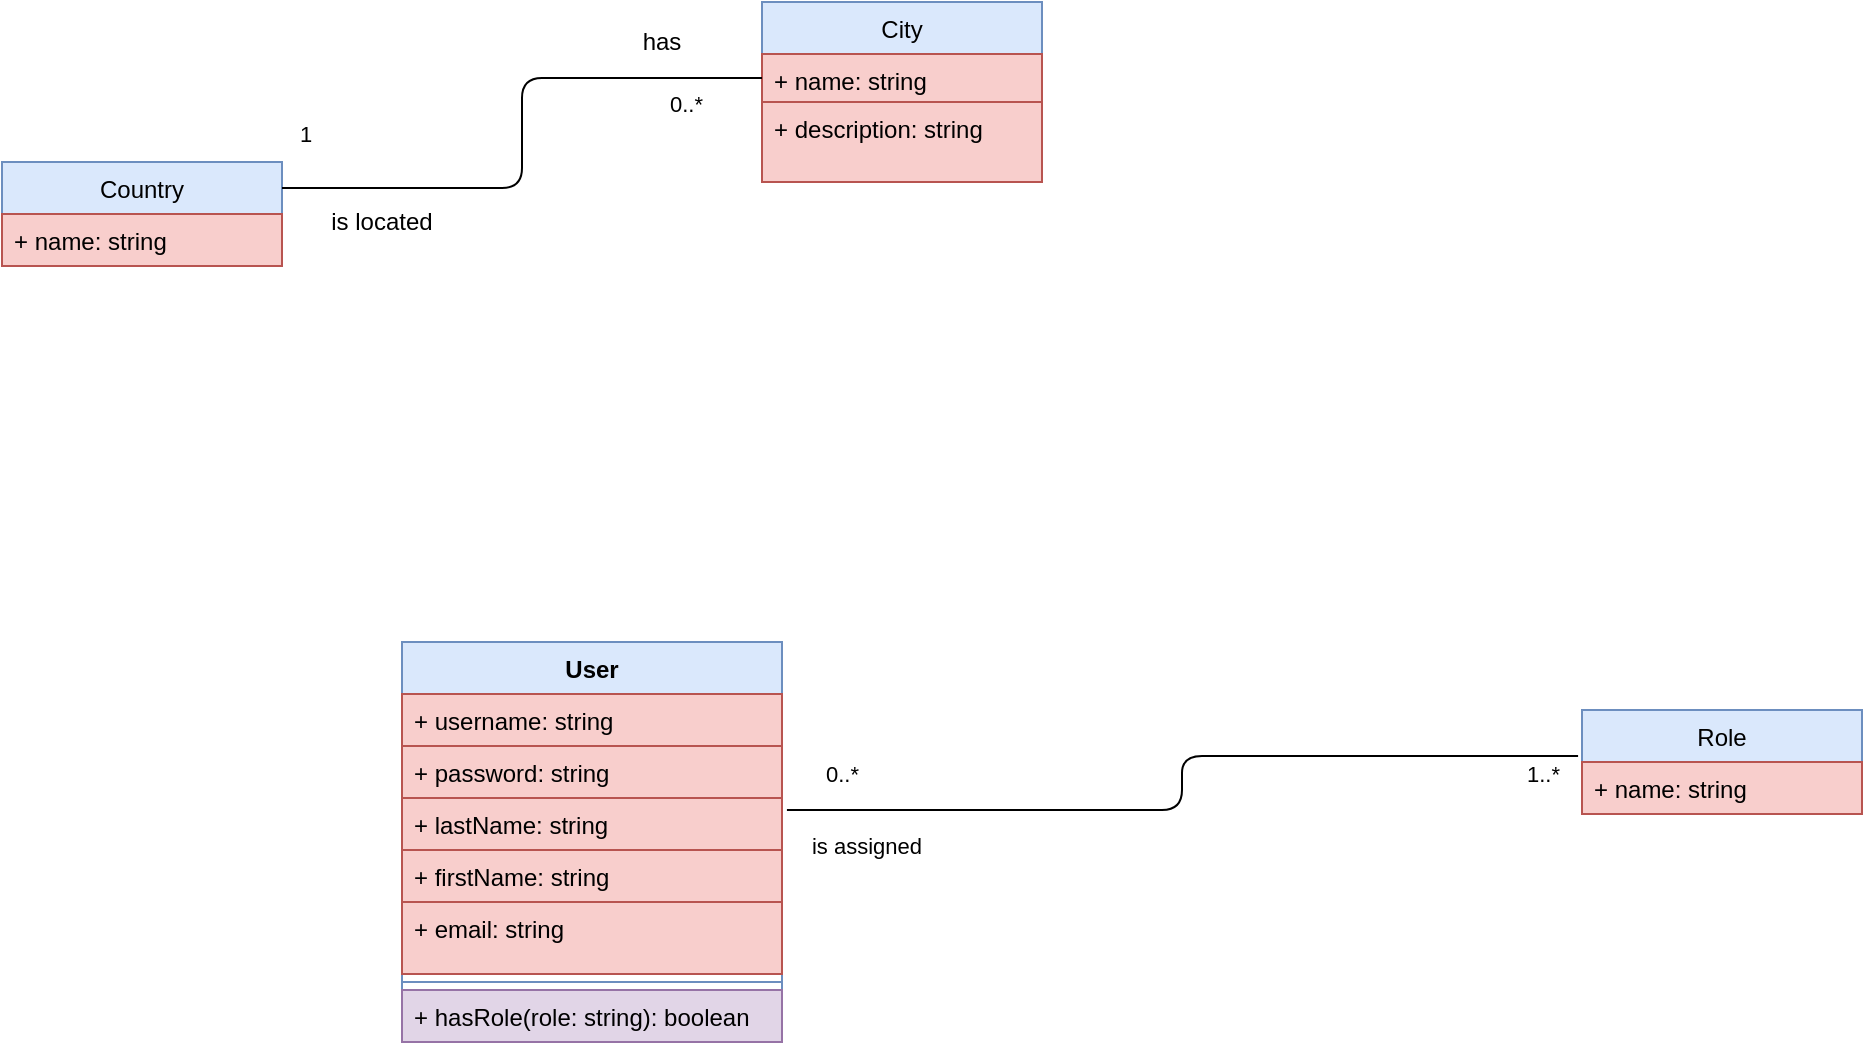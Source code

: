 <mxfile version="14.5.1" type="device"><diagram name="Page-1" id="6133507b-19e7-1e82-6fc7-422aa6c4b21f"><mxGraphModel dx="1350" dy="816" grid="1" gridSize="10" guides="1" tooltips="1" connect="1" arrows="1" fold="1" page="1" pageScale="1" pageWidth="1100" pageHeight="850" background="#ffffff" math="0" shadow="0"><root><mxCell id="0"/><mxCell id="1" parent="0"/><mxCell id="9Bm2r_O9k2Ez0bSnaOMH-4" value="Country" style="swimlane;fontStyle=0;childLayout=stackLayout;horizontal=1;startSize=26;fillColor=#dae8fc;horizontalStack=0;resizeParent=1;resizeParentMax=0;resizeLast=0;collapsible=1;marginBottom=0;strokeColor=#6c8ebf;" parent="1" vertex="1"><mxGeometry x="150" y="110" width="140" height="52" as="geometry"/></mxCell><mxCell id="9Bm2r_O9k2Ez0bSnaOMH-5" value="+ name: string" style="text;strokeColor=#b85450;fillColor=#f8cecc;align=left;verticalAlign=top;spacingLeft=4;spacingRight=4;overflow=hidden;rotatable=0;points=[[0,0.5],[1,0.5]];portConstraint=eastwest;" parent="9Bm2r_O9k2Ez0bSnaOMH-4" vertex="1"><mxGeometry y="26" width="140" height="26" as="geometry"/></mxCell><mxCell id="9Bm2r_O9k2Ez0bSnaOMH-8" value="City" style="swimlane;fontStyle=0;childLayout=stackLayout;horizontal=1;startSize=26;fillColor=#dae8fc;horizontalStack=0;resizeParent=1;resizeParentMax=0;resizeLast=0;collapsible=1;marginBottom=0;strokeColor=#6c8ebf;" parent="1" vertex="1"><mxGeometry x="530" y="30" width="140" height="90" as="geometry"/></mxCell><mxCell id="9Bm2r_O9k2Ez0bSnaOMH-9" value="+ name: string" style="text;strokeColor=#b85450;fillColor=#f8cecc;align=left;verticalAlign=top;spacingLeft=4;spacingRight=4;overflow=hidden;rotatable=0;points=[[0,0.5],[1,0.5]];portConstraint=eastwest;" parent="9Bm2r_O9k2Ez0bSnaOMH-8" vertex="1"><mxGeometry y="26" width="140" height="24" as="geometry"/></mxCell><mxCell id="9Bm2r_O9k2Ez0bSnaOMH-41" value="+ description: string" style="text;strokeColor=#b85450;fillColor=#f8cecc;align=left;verticalAlign=top;spacingLeft=4;spacingRight=4;overflow=hidden;rotatable=0;points=[[0,0.5],[1,0.5]];portConstraint=eastwest;" parent="9Bm2r_O9k2Ez0bSnaOMH-8" vertex="1"><mxGeometry y="50" width="140" height="40" as="geometry"/></mxCell><mxCell id="9Bm2r_O9k2Ez0bSnaOMH-42" value="Role" style="swimlane;fontStyle=0;childLayout=stackLayout;horizontal=1;startSize=26;fillColor=#dae8fc;horizontalStack=0;resizeParent=1;resizeParentMax=0;resizeLast=0;collapsible=1;marginBottom=0;strokeColor=#6c8ebf;" parent="1" vertex="1"><mxGeometry x="940" y="384" width="140" height="52" as="geometry"/></mxCell><mxCell id="9Bm2r_O9k2Ez0bSnaOMH-43" value="+ name: string&#10;" style="text;strokeColor=#b85450;fillColor=#f8cecc;align=left;verticalAlign=top;spacingLeft=4;spacingRight=4;overflow=hidden;rotatable=0;points=[[0,0.5],[1,0.5]];portConstraint=eastwest;" parent="9Bm2r_O9k2Ez0bSnaOMH-42" vertex="1"><mxGeometry y="26" width="140" height="26" as="geometry"/></mxCell><mxCell id="9Bm2r_O9k2Ez0bSnaOMH-80" value="" style="endArrow=none;html=1;edgeStyle=orthogonalEdgeStyle;entryX=-0.014;entryY=-0.115;entryDx=0;entryDy=0;entryPerimeter=0;exitX=1.013;exitY=1.231;exitDx=0;exitDy=0;exitPerimeter=0;" parent="1" source="9Bm2r_O9k2Ez0bSnaOMH-94" target="9Bm2r_O9k2Ez0bSnaOMH-43" edge="1"><mxGeometry relative="1" as="geometry"><mxPoint x="511.08" y="377.058" as="sourcePoint"/><mxPoint x="750" y="410" as="targetPoint"/></mxGeometry></mxCell><mxCell id="9Bm2r_O9k2Ez0bSnaOMH-81" value="0..*" style="edgeLabel;resizable=0;html=1;align=left;verticalAlign=bottom;" parent="9Bm2r_O9k2Ez0bSnaOMH-80" connectable="0" vertex="1"><mxGeometry x="-1" relative="1" as="geometry"><mxPoint x="17.53" y="-9.01" as="offset"/></mxGeometry></mxCell><mxCell id="9Bm2r_O9k2Ez0bSnaOMH-82" value="1..*" style="edgeLabel;resizable=0;html=1;align=right;verticalAlign=bottom;" parent="9Bm2r_O9k2Ez0bSnaOMH-80" connectable="0" vertex="1"><mxGeometry x="1" relative="1" as="geometry"><mxPoint x="-8.08" y="17.99" as="offset"/></mxGeometry></mxCell><mxCell id="9Bm2r_O9k2Ez0bSnaOMH-85" value="has" style="text;html=1;strokeColor=none;fillColor=none;align=center;verticalAlign=middle;whiteSpace=wrap;rounded=0;" parent="1" vertex="1"><mxGeometry x="460" y="40" width="40" height="20" as="geometry"/></mxCell><mxCell id="9Bm2r_O9k2Ez0bSnaOMH-86" value="0..*" style="edgeLabel;resizable=0;html=1;align=left;verticalAlign=bottom;" parent="1" connectable="0" vertex="1"><mxGeometry x="490.0" y="89.998" as="geometry"><mxPoint x="-8" as="offset"/></mxGeometry></mxCell><mxCell id="9Bm2r_O9k2Ez0bSnaOMH-87" value="1" style="edgeLabel;resizable=0;html=1;align=left;verticalAlign=bottom;" parent="1" connectable="0" vertex="1"><mxGeometry x="490.0" y="79.998" as="geometry"><mxPoint x="-193" y="25" as="offset"/></mxGeometry></mxCell><mxCell id="9Bm2r_O9k2Ez0bSnaOMH-88" value="User" style="swimlane;fontStyle=1;align=center;verticalAlign=top;childLayout=stackLayout;horizontal=1;startSize=26;horizontalStack=0;resizeParent=1;resizeParentMax=0;resizeLast=0;collapsible=1;marginBottom=0;fillColor=#dae8fc;strokeColor=#6c8ebf;" parent="1" vertex="1"><mxGeometry x="350" y="350" width="190" height="200" as="geometry"/></mxCell><mxCell id="9Bm2r_O9k2Ez0bSnaOMH-95" value="+ username: string" style="text;strokeColor=#b85450;fillColor=#f8cecc;align=left;verticalAlign=top;spacingLeft=4;spacingRight=4;overflow=hidden;rotatable=0;points=[[0,0.5],[1,0.5]];portConstraint=eastwest;" parent="9Bm2r_O9k2Ez0bSnaOMH-88" vertex="1"><mxGeometry y="26" width="190" height="26" as="geometry"/></mxCell><mxCell id="9Bm2r_O9k2Ez0bSnaOMH-94" value="+ password: string" style="text;strokeColor=#b85450;fillColor=#f8cecc;align=left;verticalAlign=top;spacingLeft=4;spacingRight=4;overflow=hidden;rotatable=0;points=[[0,0.5],[1,0.5]];portConstraint=eastwest;" parent="9Bm2r_O9k2Ez0bSnaOMH-88" vertex="1"><mxGeometry y="52" width="190" height="26" as="geometry"/></mxCell><mxCell id="9Bm2r_O9k2Ez0bSnaOMH-93" value="+ lastName: string" style="text;strokeColor=#b85450;fillColor=#f8cecc;align=left;verticalAlign=top;spacingLeft=4;spacingRight=4;overflow=hidden;rotatable=0;points=[[0,0.5],[1,0.5]];portConstraint=eastwest;" parent="9Bm2r_O9k2Ez0bSnaOMH-88" vertex="1"><mxGeometry y="78" width="190" height="26" as="geometry"/></mxCell><mxCell id="9Bm2r_O9k2Ez0bSnaOMH-92" value="+ firstName: string" style="text;strokeColor=#b85450;fillColor=#f8cecc;align=left;verticalAlign=top;spacingLeft=4;spacingRight=4;overflow=hidden;rotatable=0;points=[[0,0.5],[1,0.5]];portConstraint=eastwest;" parent="9Bm2r_O9k2Ez0bSnaOMH-88" vertex="1"><mxGeometry y="104" width="190" height="26" as="geometry"/></mxCell><mxCell id="9Bm2r_O9k2Ez0bSnaOMH-96" value="+ email: string" style="text;strokeColor=#b85450;fillColor=#f8cecc;align=left;verticalAlign=top;spacingLeft=4;spacingRight=4;overflow=hidden;rotatable=0;points=[[0,0.5],[1,0.5]];portConstraint=eastwest;" parent="9Bm2r_O9k2Ez0bSnaOMH-88" vertex="1"><mxGeometry y="130" width="190" height="36" as="geometry"/></mxCell><mxCell id="9Bm2r_O9k2Ez0bSnaOMH-90" value="" style="line;strokeWidth=1;fillColor=#dae8fc;align=left;verticalAlign=middle;spacingTop=-1;spacingLeft=3;spacingRight=3;rotatable=0;labelPosition=right;points=[];portConstraint=eastwest;strokeColor=#6c8ebf;" parent="9Bm2r_O9k2Ez0bSnaOMH-88" vertex="1"><mxGeometry y="166" width="190" height="8" as="geometry"/></mxCell><mxCell id="9Bm2r_O9k2Ez0bSnaOMH-91" value="+ hasRole(role: string): boolean" style="text;strokeColor=#9673a6;fillColor=#e1d5e7;align=left;verticalAlign=top;spacingLeft=4;spacingRight=4;overflow=hidden;rotatable=0;points=[[0,0.5],[1,0.5]];portConstraint=eastwest;" parent="9Bm2r_O9k2Ez0bSnaOMH-88" vertex="1"><mxGeometry y="174" width="190" height="26" as="geometry"/></mxCell><mxCell id="9Bm2r_O9k2Ez0bSnaOMH-97" value="" style="endArrow=none;html=1;edgeStyle=orthogonalEdgeStyle;exitX=1;exitY=0.25;exitDx=0;exitDy=0;entryX=0;entryY=0.5;entryDx=0;entryDy=0;" parent="1" source="9Bm2r_O9k2Ez0bSnaOMH-4" target="9Bm2r_O9k2Ez0bSnaOMH-9" edge="1"><mxGeometry relative="1" as="geometry"><mxPoint x="590" y="410" as="sourcePoint"/><mxPoint x="750" y="410" as="targetPoint"/></mxGeometry></mxCell><mxCell id="9Bm2r_O9k2Ez0bSnaOMH-106" value="is located" style="text;html=1;strokeColor=none;fillColor=none;align=center;verticalAlign=middle;whiteSpace=wrap;rounded=0;" parent="1" vertex="1"><mxGeometry x="300" y="130" width="80" height="20" as="geometry"/></mxCell><mxCell id="9Bm2r_O9k2Ez0bSnaOMH-110" value="is assigned" style="edgeLabel;resizable=0;html=1;align=right;verticalAlign=bottom;" parent="1" connectable="0" vertex="1"><mxGeometry x="610.0" y="460.0" as="geometry"/></mxCell></root></mxGraphModel></diagram></mxfile>